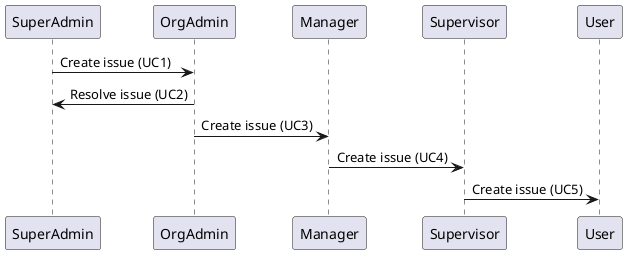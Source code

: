 @startuml All Use Cases Issue Management

participant "SuperAdmin" as SuperAdmin
SuperAdmin -> OrgAdmin:Create issue (UC1)
OrgAdmin -> SuperAdmin:Resolve issue (UC2)

OrgAdmin -> Manager:Create issue (UC3)
Manager -> Supervisor:Create issue (UC4)
Supervisor -> User:Create issue (UC5)

@enduml